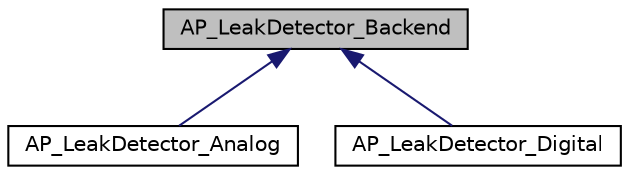 digraph "AP_LeakDetector_Backend"
{
 // INTERACTIVE_SVG=YES
  edge [fontname="Helvetica",fontsize="10",labelfontname="Helvetica",labelfontsize="10"];
  node [fontname="Helvetica",fontsize="10",shape=record];
  Node1 [label="AP_LeakDetector_Backend",height=0.2,width=0.4,color="black", fillcolor="grey75", style="filled", fontcolor="black"];
  Node1 -> Node2 [dir="back",color="midnightblue",fontsize="10",style="solid",fontname="Helvetica"];
  Node2 [label="AP_LeakDetector_Analog",height=0.2,width=0.4,color="black", fillcolor="white", style="filled",URL="$classAP__LeakDetector__Analog.html"];
  Node1 -> Node3 [dir="back",color="midnightblue",fontsize="10",style="solid",fontname="Helvetica"];
  Node3 [label="AP_LeakDetector_Digital",height=0.2,width=0.4,color="black", fillcolor="white", style="filled",URL="$classAP__LeakDetector__Digital.html"];
}
